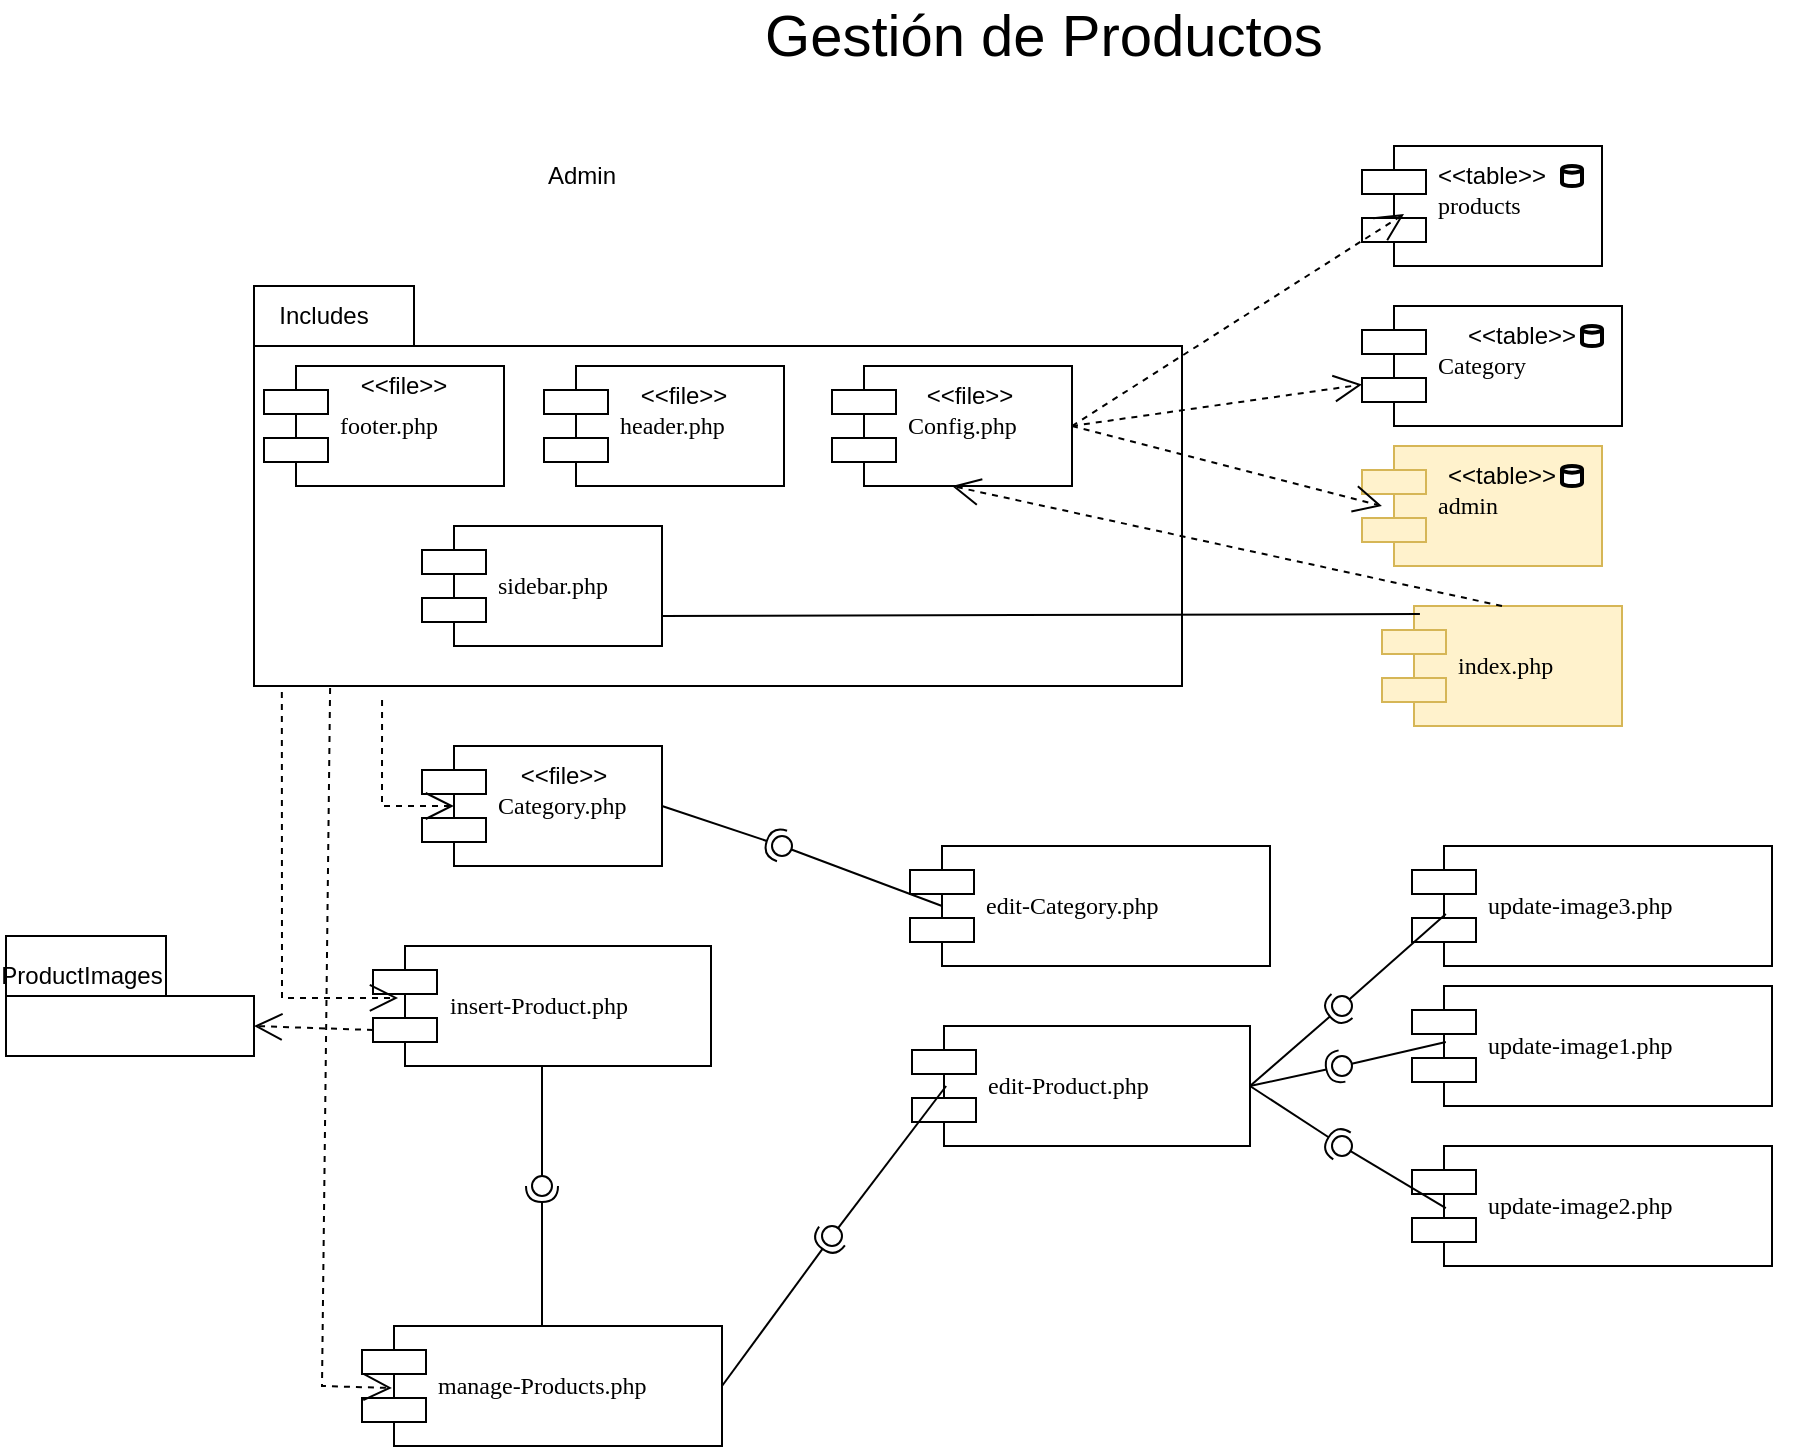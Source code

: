 <mxfile version="22.0.8" type="github">
  <diagram name="Página-1" id="GMEsVAINNBaTcpao7fsB">
    <mxGraphModel dx="1707" dy="1647" grid="1" gridSize="10" guides="1" tooltips="1" connect="1" arrows="1" fold="1" page="1" pageScale="1" pageWidth="827" pageHeight="1169" math="0" shadow="0">
      <root>
        <mxCell id="0" />
        <mxCell id="1" parent="0" />
        <mxCell id="oqwPhSUPqJG5sDOOm7o7-72" value="" style="shape=folder;fontStyle=1;tabWidth=80;tabHeight=30;tabPosition=left;html=1;boundedLbl=1;whiteSpace=wrap;" parent="1" vertex="1">
          <mxGeometry x="56" y="140" width="464" height="200" as="geometry" />
        </mxCell>
        <mxCell id="oqwPhSUPqJG5sDOOm7o7-74" value="&lt;font style=&quot;vertical-align: inherit;&quot;&gt;&lt;font style=&quot;vertical-align: inherit;&quot;&gt;Includes&lt;/font&gt;&lt;/font&gt;" style="text;html=1;strokeColor=none;fillColor=none;align=center;verticalAlign=middle;whiteSpace=wrap;rounded=0;" parent="1" vertex="1">
          <mxGeometry x="61" y="140" width="60" height="30" as="geometry" />
        </mxCell>
        <mxCell id="oqwPhSUPqJG5sDOOm7o7-75" value="footer.php" style="shape=component;align=left;spacingLeft=36;rounded=0;shadow=0;comic=0;labelBackgroundColor=none;strokeWidth=1;fontFamily=Verdana;fontSize=12;html=1;" parent="1" vertex="1">
          <mxGeometry x="61" y="180" width="120" height="60" as="geometry" />
        </mxCell>
        <mxCell id="oqwPhSUPqJG5sDOOm7o7-76" value="header.php" style="shape=component;align=left;spacingLeft=36;rounded=0;shadow=0;comic=0;labelBackgroundColor=none;strokeWidth=1;fontFamily=Verdana;fontSize=12;html=1;" parent="1" vertex="1">
          <mxGeometry x="201" y="180" width="120" height="60" as="geometry" />
        </mxCell>
        <mxCell id="oqwPhSUPqJG5sDOOm7o7-81" value="&amp;lt;&amp;lt;file&amp;gt;&amp;gt;" style="text;html=1;strokeColor=none;fillColor=none;align=center;verticalAlign=middle;whiteSpace=wrap;rounded=0;" parent="1" vertex="1">
          <mxGeometry x="101" y="180" width="60" height="20" as="geometry" />
        </mxCell>
        <mxCell id="oqwPhSUPqJG5sDOOm7o7-82" value="products" style="shape=component;align=left;spacingLeft=36;rounded=0;shadow=0;comic=0;labelBackgroundColor=none;strokeWidth=1;fontFamily=Verdana;fontSize=12;html=1;" parent="1" vertex="1">
          <mxGeometry x="610" y="70" width="120" height="60" as="geometry" />
        </mxCell>
        <mxCell id="oqwPhSUPqJG5sDOOm7o7-83" value="Category" style="shape=component;align=left;spacingLeft=36;rounded=0;shadow=0;comic=0;labelBackgroundColor=none;strokeWidth=1;fontFamily=Verdana;fontSize=12;html=1;" parent="1" vertex="1">
          <mxGeometry x="610" y="150" width="130" height="60" as="geometry" />
        </mxCell>
        <mxCell id="oqwPhSUPqJG5sDOOm7o7-89" value="&amp;lt;&amp;lt;table&amp;gt;&amp;gt;" style="text;html=1;strokeColor=none;fillColor=none;align=center;verticalAlign=middle;whiteSpace=wrap;rounded=0;" parent="1" vertex="1">
          <mxGeometry x="645" y="70" width="60" height="30" as="geometry" />
        </mxCell>
        <mxCell id="oqwPhSUPqJG5sDOOm7o7-90" value="&amp;lt;&amp;lt;file&amp;gt;&amp;gt;" style="text;html=1;strokeColor=none;fillColor=none;align=center;verticalAlign=middle;whiteSpace=wrap;rounded=0;" parent="1" vertex="1">
          <mxGeometry x="241" y="180" width="60" height="30" as="geometry" />
        </mxCell>
        <mxCell id="oqwPhSUPqJG5sDOOm7o7-98" value="" style="strokeWidth=2;html=1;shape=mxgraph.flowchart.database;whiteSpace=wrap;" parent="1" vertex="1">
          <mxGeometry x="710" y="80" width="10" height="10" as="geometry" />
        </mxCell>
        <mxCell id="oqwPhSUPqJG5sDOOm7o7-99" value="Gestión de Productos" style="text;html=1;strokeColor=none;fillColor=none;align=center;verticalAlign=middle;whiteSpace=wrap;rounded=0;fontSize=29;" parent="1" vertex="1">
          <mxGeometry x="241" width="420" height="30" as="geometry" />
        </mxCell>
        <mxCell id="oqwPhSUPqJG5sDOOm7o7-100" value="index.php" style="shape=component;align=left;spacingLeft=36;rounded=0;shadow=0;comic=0;labelBackgroundColor=none;strokeWidth=1;fontFamily=Verdana;fontSize=12;html=1;fillColor=#fff2cc;strokeColor=#d6b656;" parent="1" vertex="1">
          <mxGeometry x="620" y="300" width="120" height="60" as="geometry" />
        </mxCell>
        <mxCell id="oqwPhSUPqJG5sDOOm7o7-102" value="admin" style="shape=component;align=left;spacingLeft=36;rounded=0;shadow=0;comic=0;labelBackgroundColor=none;strokeWidth=1;fontFamily=Verdana;fontSize=12;html=1;fillColor=#fff2cc;strokeColor=#d6b656;" parent="1" vertex="1">
          <mxGeometry x="610" y="220" width="120" height="60" as="geometry" />
        </mxCell>
        <mxCell id="oqwPhSUPqJG5sDOOm7o7-103" value="&amp;lt;&amp;lt;table&amp;gt;&amp;gt;" style="text;html=1;strokeColor=none;fillColor=none;align=center;verticalAlign=middle;whiteSpace=wrap;rounded=0;" parent="1" vertex="1">
          <mxGeometry x="650" y="220" width="60" height="30" as="geometry" />
        </mxCell>
        <mxCell id="oqwPhSUPqJG5sDOOm7o7-104" value="" style="ellipse;whiteSpace=wrap;html=1;align=center;aspect=fixed;fillColor=none;strokeColor=none;resizable=0;perimeter=centerPerimeter;rotatable=0;allowArrows=0;points=[];outlineConnect=1;" parent="1" vertex="1">
          <mxGeometry x="815" y="490" width="10" height="10" as="geometry" />
        </mxCell>
        <mxCell id="oqwPhSUPqJG5sDOOm7o7-108" value="" style="strokeWidth=2;html=1;shape=mxgraph.flowchart.database;whiteSpace=wrap;" parent="1" vertex="1">
          <mxGeometry x="710" y="230" width="10" height="10" as="geometry" />
        </mxCell>
        <mxCell id="oqwPhSUPqJG5sDOOm7o7-141" value="" style="shape=folder;fontStyle=1;tabWidth=80;tabHeight=30;tabPosition=left;html=1;boundedLbl=1;whiteSpace=wrap;" parent="1" vertex="1">
          <mxGeometry x="-68" y="465" width="124" height="60" as="geometry" />
        </mxCell>
        <mxCell id="oqwPhSUPqJG5sDOOm7o7-142" value="&lt;font style=&quot;vertical-align: inherit;&quot;&gt;&lt;font style=&quot;vertical-align: inherit;&quot;&gt;ProductImages&lt;/font&gt;&lt;/font&gt;" style="text;html=1;strokeColor=none;fillColor=none;align=center;verticalAlign=middle;whiteSpace=wrap;rounded=0;" parent="1" vertex="1">
          <mxGeometry x="-60" y="470" width="60" height="30" as="geometry" />
        </mxCell>
        <mxCell id="oqwPhSUPqJG5sDOOm7o7-143" value="Config.php" style="shape=component;align=left;spacingLeft=36;rounded=0;shadow=0;comic=0;labelBackgroundColor=none;strokeWidth=1;fontFamily=Verdana;fontSize=12;html=1;" parent="1" vertex="1">
          <mxGeometry x="345" y="180" width="120" height="60" as="geometry" />
        </mxCell>
        <mxCell id="oqwPhSUPqJG5sDOOm7o7-147" value="&amp;lt;&amp;lt;file&amp;gt;&amp;gt;" style="text;html=1;strokeColor=none;fillColor=none;align=center;verticalAlign=middle;whiteSpace=wrap;rounded=0;" parent="1" vertex="1">
          <mxGeometry x="384" y="180" width="60" height="30" as="geometry" />
        </mxCell>
        <mxCell id="oqwPhSUPqJG5sDOOm7o7-148" value="&amp;lt;&amp;lt;table&amp;gt;&amp;gt;" style="text;html=1;strokeColor=none;fillColor=none;align=center;verticalAlign=middle;whiteSpace=wrap;rounded=0;" parent="1" vertex="1">
          <mxGeometry x="660" y="150" width="60" height="30" as="geometry" />
        </mxCell>
        <mxCell id="oqwPhSUPqJG5sDOOm7o7-150" value="" style="strokeWidth=2;html=1;shape=mxgraph.flowchart.database;whiteSpace=wrap;" parent="1" vertex="1">
          <mxGeometry x="720" y="160" width="10" height="10" as="geometry" />
        </mxCell>
        <mxCell id="oqwPhSUPqJG5sDOOm7o7-159" value="" style="endArrow=open;endSize=12;dashed=1;html=1;rounded=0;exitX=1;exitY=0.5;exitDx=0;exitDy=0;entryX=0.083;entryY=0.5;entryDx=0;entryDy=0;entryPerimeter=0;" parent="1" source="oqwPhSUPqJG5sDOOm7o7-143" target="oqwPhSUPqJG5sDOOm7o7-102" edge="1">
          <mxGeometry width="160" relative="1" as="geometry">
            <mxPoint x="506" y="441.98" as="sourcePoint" />
            <mxPoint x="261" y="470" as="targetPoint" />
          </mxGeometry>
        </mxCell>
        <mxCell id="oqwPhSUPqJG5sDOOm7o7-160" value="" style="endArrow=open;endSize=12;dashed=1;html=1;rounded=0;exitX=1;exitY=0.5;exitDx=0;exitDy=0;" parent="1" source="oqwPhSUPqJG5sDOOm7o7-143" target="oqwPhSUPqJG5sDOOm7o7-83" edge="1">
          <mxGeometry width="160" relative="1" as="geometry">
            <mxPoint x="475" y="220" as="sourcePoint" />
            <mxPoint x="630" y="260" as="targetPoint" />
          </mxGeometry>
        </mxCell>
        <mxCell id="oqwPhSUPqJG5sDOOm7o7-161" value="" style="endArrow=open;endSize=12;dashed=1;html=1;rounded=0;exitX=1;exitY=0.5;exitDx=0;exitDy=0;entryX=0.175;entryY=0.567;entryDx=0;entryDy=0;entryPerimeter=0;" parent="1" source="oqwPhSUPqJG5sDOOm7o7-143" target="oqwPhSUPqJG5sDOOm7o7-82" edge="1">
          <mxGeometry width="160" relative="1" as="geometry">
            <mxPoint x="485" y="230" as="sourcePoint" />
            <mxPoint x="640" y="270" as="targetPoint" />
          </mxGeometry>
        </mxCell>
        <mxCell id="oqwPhSUPqJG5sDOOm7o7-162" value="&lt;font style=&quot;vertical-align: inherit;&quot;&gt;&lt;font style=&quot;vertical-align: inherit;&quot;&gt;Admin&lt;/font&gt;&lt;/font&gt;" style="text;html=1;strokeColor=none;fillColor=none;align=center;verticalAlign=middle;whiteSpace=wrap;rounded=0;" parent="1" vertex="1">
          <mxGeometry x="190" y="70" width="60" height="30" as="geometry" />
        </mxCell>
        <mxCell id="oqwPhSUPqJG5sDOOm7o7-164" value="Category.php" style="shape=component;align=left;spacingLeft=36;rounded=0;shadow=0;comic=0;labelBackgroundColor=none;strokeWidth=1;fontFamily=Verdana;fontSize=12;html=1;" parent="1" vertex="1">
          <mxGeometry x="140" y="370" width="120" height="60" as="geometry" />
        </mxCell>
        <mxCell id="oqwPhSUPqJG5sDOOm7o7-165" value="insert-Product.php" style="shape=component;align=left;spacingLeft=36;rounded=0;shadow=0;comic=0;labelBackgroundColor=none;strokeWidth=1;fontFamily=Verdana;fontSize=12;html=1;" parent="1" vertex="1">
          <mxGeometry x="115.5" y="470" width="169" height="60" as="geometry" />
        </mxCell>
        <mxCell id="oqwPhSUPqJG5sDOOm7o7-166" value="edit-Product.php" style="shape=component;align=left;spacingLeft=36;rounded=0;shadow=0;comic=0;labelBackgroundColor=none;strokeWidth=1;fontFamily=Verdana;fontSize=12;html=1;" parent="1" vertex="1">
          <mxGeometry x="385" y="510" width="169" height="60" as="geometry" />
        </mxCell>
        <mxCell id="oqwPhSUPqJG5sDOOm7o7-167" value="manage-Products.php" style="shape=component;align=left;spacingLeft=36;rounded=0;shadow=0;comic=0;labelBackgroundColor=none;strokeWidth=1;fontFamily=Verdana;fontSize=12;html=1;" parent="1" vertex="1">
          <mxGeometry x="110" y="660" width="180" height="60" as="geometry" />
        </mxCell>
        <mxCell id="oqwPhSUPqJG5sDOOm7o7-168" value="edit-Category.php" style="shape=component;align=left;spacingLeft=36;rounded=0;shadow=0;comic=0;labelBackgroundColor=none;strokeWidth=1;fontFamily=Verdana;fontSize=12;html=1;" parent="1" vertex="1">
          <mxGeometry x="384" y="420" width="180" height="60" as="geometry" />
        </mxCell>
        <mxCell id="oqwPhSUPqJG5sDOOm7o7-169" value="update-image1.php" style="shape=component;align=left;spacingLeft=36;rounded=0;shadow=0;comic=0;labelBackgroundColor=none;strokeWidth=1;fontFamily=Verdana;fontSize=12;html=1;" parent="1" vertex="1">
          <mxGeometry x="635" y="490" width="180" height="60" as="geometry" />
        </mxCell>
        <mxCell id="oqwPhSUPqJG5sDOOm7o7-170" value="update-image2.php" style="shape=component;align=left;spacingLeft=36;rounded=0;shadow=0;comic=0;labelBackgroundColor=none;strokeWidth=1;fontFamily=Verdana;fontSize=12;html=1;" parent="1" vertex="1">
          <mxGeometry x="635" y="570" width="180" height="60" as="geometry" />
        </mxCell>
        <mxCell id="oqwPhSUPqJG5sDOOm7o7-171" value="update-image3.php" style="shape=component;align=left;spacingLeft=36;rounded=0;shadow=0;comic=0;labelBackgroundColor=none;strokeWidth=1;fontFamily=Verdana;fontSize=12;html=1;" parent="1" vertex="1">
          <mxGeometry x="635" y="420" width="180" height="60" as="geometry" />
        </mxCell>
        <mxCell id="3F5nWW7DroaDHCYguj-d-1" value="" style="endArrow=open;endSize=12;dashed=1;html=1;rounded=0;exitX=0.5;exitY=0;exitDx=0;exitDy=0;entryX=0.5;entryY=1;entryDx=0;entryDy=0;" edge="1" parent="1" source="oqwPhSUPqJG5sDOOm7o7-100" target="oqwPhSUPqJG5sDOOm7o7-143">
          <mxGeometry width="160" relative="1" as="geometry">
            <mxPoint x="475" y="220" as="sourcePoint" />
            <mxPoint x="630" y="260" as="targetPoint" />
          </mxGeometry>
        </mxCell>
        <mxCell id="3F5nWW7DroaDHCYguj-d-2" value="sidebar.php" style="shape=component;align=left;spacingLeft=36;rounded=0;shadow=0;comic=0;labelBackgroundColor=none;strokeWidth=1;fontFamily=Verdana;fontSize=12;html=1;" vertex="1" parent="1">
          <mxGeometry x="140" y="260" width="120" height="60" as="geometry" />
        </mxCell>
        <mxCell id="3F5nWW7DroaDHCYguj-d-8" value="" style="endArrow=none;html=1;rounded=0;entryX=0.158;entryY=0.067;entryDx=0;entryDy=0;exitX=1;exitY=0.75;exitDx=0;exitDy=0;entryPerimeter=0;" edge="1" parent="1" source="3F5nWW7DroaDHCYguj-d-2" target="oqwPhSUPqJG5sDOOm7o7-100">
          <mxGeometry width="50" height="50" relative="1" as="geometry">
            <mxPoint x="107" y="390" as="sourcePoint" />
            <mxPoint x="210" y="330" as="targetPoint" />
          </mxGeometry>
        </mxCell>
        <mxCell id="3F5nWW7DroaDHCYguj-d-20" value="" style="rounded=0;orthogonalLoop=1;jettySize=auto;html=1;endArrow=halfCircle;endFill=0;endSize=6;strokeWidth=1;sketch=0;exitX=1;exitY=0.5;exitDx=0;exitDy=0;" edge="1" parent="1" source="oqwPhSUPqJG5sDOOm7o7-166">
          <mxGeometry relative="1" as="geometry">
            <mxPoint x="400" y="445" as="sourcePoint" />
            <mxPoint x="600" y="500" as="targetPoint" />
          </mxGeometry>
        </mxCell>
        <mxCell id="3F5nWW7DroaDHCYguj-d-21" value="" style="rounded=0;orthogonalLoop=1;jettySize=auto;html=1;endArrow=oval;endFill=0;sketch=0;sourcePerimeterSpacing=0;targetPerimeterSpacing=0;endSize=10;exitX=0.094;exitY=0.567;exitDx=0;exitDy=0;exitPerimeter=0;" edge="1" parent="1" source="oqwPhSUPqJG5sDOOm7o7-171">
          <mxGeometry relative="1" as="geometry">
            <mxPoint x="360" y="445" as="sourcePoint" />
            <mxPoint x="600" y="500" as="targetPoint" />
          </mxGeometry>
        </mxCell>
        <mxCell id="3F5nWW7DroaDHCYguj-d-22" value="" style="ellipse;whiteSpace=wrap;html=1;align=center;aspect=fixed;fillColor=none;strokeColor=none;resizable=0;perimeter=centerPerimeter;rotatable=0;allowArrows=0;points=[];outlineConnect=1;" vertex="1" parent="1">
          <mxGeometry x="375" y="440" width="10" height="10" as="geometry" />
        </mxCell>
        <mxCell id="3F5nWW7DroaDHCYguj-d-23" value="" style="rounded=0;orthogonalLoop=1;jettySize=auto;html=1;endArrow=halfCircle;endFill=0;endSize=6;strokeWidth=1;sketch=0;exitX=1;exitY=0.5;exitDx=0;exitDy=0;" edge="1" parent="1" source="oqwPhSUPqJG5sDOOm7o7-166">
          <mxGeometry relative="1" as="geometry">
            <mxPoint x="400" y="445" as="sourcePoint" />
            <mxPoint x="600" y="530" as="targetPoint" />
          </mxGeometry>
        </mxCell>
        <mxCell id="3F5nWW7DroaDHCYguj-d-24" value="" style="rounded=0;orthogonalLoop=1;jettySize=auto;html=1;endArrow=oval;endFill=0;sketch=0;sourcePerimeterSpacing=0;targetPerimeterSpacing=0;endSize=10;exitX=0.094;exitY=0.467;exitDx=0;exitDy=0;exitPerimeter=0;" edge="1" parent="1" source="oqwPhSUPqJG5sDOOm7o7-169">
          <mxGeometry relative="1" as="geometry">
            <mxPoint x="360" y="445" as="sourcePoint" />
            <mxPoint x="600" y="530" as="targetPoint" />
          </mxGeometry>
        </mxCell>
        <mxCell id="3F5nWW7DroaDHCYguj-d-25" value="" style="ellipse;whiteSpace=wrap;html=1;align=center;aspect=fixed;fillColor=none;strokeColor=none;resizable=0;perimeter=centerPerimeter;rotatable=0;allowArrows=0;points=[];outlineConnect=1;" vertex="1" parent="1">
          <mxGeometry x="375" y="440" width="10" height="10" as="geometry" />
        </mxCell>
        <mxCell id="3F5nWW7DroaDHCYguj-d-26" value="" style="rounded=0;orthogonalLoop=1;jettySize=auto;html=1;endArrow=halfCircle;endFill=0;endSize=6;strokeWidth=1;sketch=0;exitX=1;exitY=0.5;exitDx=0;exitDy=0;" edge="1" parent="1" source="oqwPhSUPqJG5sDOOm7o7-166">
          <mxGeometry relative="1" as="geometry">
            <mxPoint x="400" y="445" as="sourcePoint" />
            <mxPoint x="600" y="570" as="targetPoint" />
          </mxGeometry>
        </mxCell>
        <mxCell id="3F5nWW7DroaDHCYguj-d-27" value="" style="rounded=0;orthogonalLoop=1;jettySize=auto;html=1;endArrow=oval;endFill=0;sketch=0;sourcePerimeterSpacing=0;targetPerimeterSpacing=0;endSize=10;exitX=0.094;exitY=0.517;exitDx=0;exitDy=0;exitPerimeter=0;" edge="1" parent="1" source="oqwPhSUPqJG5sDOOm7o7-170">
          <mxGeometry relative="1" as="geometry">
            <mxPoint x="360" y="445" as="sourcePoint" />
            <mxPoint x="600" y="570" as="targetPoint" />
          </mxGeometry>
        </mxCell>
        <mxCell id="3F5nWW7DroaDHCYguj-d-28" value="" style="ellipse;whiteSpace=wrap;html=1;align=center;aspect=fixed;fillColor=none;strokeColor=none;resizable=0;perimeter=centerPerimeter;rotatable=0;allowArrows=0;points=[];outlineConnect=1;" vertex="1" parent="1">
          <mxGeometry x="375" y="440" width="10" height="10" as="geometry" />
        </mxCell>
        <mxCell id="3F5nWW7DroaDHCYguj-d-29" value="" style="rounded=0;orthogonalLoop=1;jettySize=auto;html=1;endArrow=halfCircle;endFill=0;endSize=6;strokeWidth=1;sketch=0;exitX=1;exitY=0.5;exitDx=0;exitDy=0;" edge="1" parent="1" source="oqwPhSUPqJG5sDOOm7o7-164">
          <mxGeometry relative="1" as="geometry">
            <mxPoint x="400" y="445" as="sourcePoint" />
            <mxPoint x="320" y="420" as="targetPoint" />
          </mxGeometry>
        </mxCell>
        <mxCell id="3F5nWW7DroaDHCYguj-d-30" value="" style="rounded=0;orthogonalLoop=1;jettySize=auto;html=1;endArrow=oval;endFill=0;sketch=0;sourcePerimeterSpacing=0;targetPerimeterSpacing=0;endSize=10;exitX=0.089;exitY=0.5;exitDx=0;exitDy=0;exitPerimeter=0;" edge="1" parent="1" source="oqwPhSUPqJG5sDOOm7o7-168">
          <mxGeometry relative="1" as="geometry">
            <mxPoint x="360" y="445" as="sourcePoint" />
            <mxPoint x="320" y="420" as="targetPoint" />
          </mxGeometry>
        </mxCell>
        <mxCell id="3F5nWW7DroaDHCYguj-d-31" value="" style="ellipse;whiteSpace=wrap;html=1;align=center;aspect=fixed;fillColor=none;strokeColor=none;resizable=0;perimeter=centerPerimeter;rotatable=0;allowArrows=0;points=[];outlineConnect=1;" vertex="1" parent="1">
          <mxGeometry x="375" y="440" width="10" height="10" as="geometry" />
        </mxCell>
        <mxCell id="3F5nWW7DroaDHCYguj-d-32" value="" style="rounded=0;orthogonalLoop=1;jettySize=auto;html=1;endArrow=halfCircle;endFill=0;endSize=6;strokeWidth=1;sketch=0;exitX=1;exitY=0.5;exitDx=0;exitDy=0;entryX=0.2;entryY=0.4;entryDx=0;entryDy=0;entryPerimeter=0;" edge="1" target="3F5nWW7DroaDHCYguj-d-34" parent="1" source="oqwPhSUPqJG5sDOOm7o7-167">
          <mxGeometry relative="1" as="geometry">
            <mxPoint x="390" y="575" as="sourcePoint" />
            <mxPoint x="360" y="560" as="targetPoint" />
          </mxGeometry>
        </mxCell>
        <mxCell id="3F5nWW7DroaDHCYguj-d-33" value="" style="rounded=0;orthogonalLoop=1;jettySize=auto;html=1;endArrow=oval;endFill=0;sketch=0;sourcePerimeterSpacing=0;targetPerimeterSpacing=0;endSize=10;exitX=0.101;exitY=0.5;exitDx=0;exitDy=0;exitPerimeter=0;entryX=0;entryY=0.2;entryDx=0;entryDy=0;entryPerimeter=0;" edge="1" target="3F5nWW7DroaDHCYguj-d-34" parent="1" source="oqwPhSUPqJG5sDOOm7o7-166">
          <mxGeometry relative="1" as="geometry">
            <mxPoint x="350" y="575" as="sourcePoint" />
            <mxPoint x="360" y="560" as="targetPoint" />
          </mxGeometry>
        </mxCell>
        <mxCell id="3F5nWW7DroaDHCYguj-d-34" value="" style="ellipse;whiteSpace=wrap;html=1;align=center;aspect=fixed;fillColor=none;strokeColor=none;resizable=0;perimeter=centerPerimeter;rotatable=0;allowArrows=0;points=[];outlineConnect=1;" vertex="1" parent="1">
          <mxGeometry x="340" y="610" width="10" height="10" as="geometry" />
        </mxCell>
        <mxCell id="3F5nWW7DroaDHCYguj-d-35" value="" style="rounded=0;orthogonalLoop=1;jettySize=auto;html=1;endArrow=halfCircle;endFill=0;endSize=6;strokeWidth=1;sketch=0;exitX=0.5;exitY=0;exitDx=0;exitDy=0;" edge="1" parent="1" source="oqwPhSUPqJG5sDOOm7o7-167">
          <mxGeometry relative="1" as="geometry">
            <mxPoint x="390" y="575" as="sourcePoint" />
            <mxPoint x="200" y="590" as="targetPoint" />
          </mxGeometry>
        </mxCell>
        <mxCell id="3F5nWW7DroaDHCYguj-d-39" value="" style="ellipse;whiteSpace=wrap;html=1;align=center;aspect=fixed;fillColor=none;strokeColor=none;resizable=0;perimeter=centerPerimeter;rotatable=0;allowArrows=0;points=[];outlineConnect=1;" vertex="1" parent="1">
          <mxGeometry x="364" y="570" width="10" height="10" as="geometry" />
        </mxCell>
        <mxCell id="3F5nWW7DroaDHCYguj-d-40" value="" style="rounded=0;orthogonalLoop=1;jettySize=auto;html=1;endArrow=oval;endFill=0;sketch=0;sourcePerimeterSpacing=0;targetPerimeterSpacing=0;endSize=10;exitX=0.5;exitY=1;exitDx=0;exitDy=0;" edge="1" parent="1" source="oqwPhSUPqJG5sDOOm7o7-165">
          <mxGeometry relative="1" as="geometry">
            <mxPoint x="412" y="550" as="sourcePoint" />
            <mxPoint x="200" y="590" as="targetPoint" />
          </mxGeometry>
        </mxCell>
        <mxCell id="3F5nWW7DroaDHCYguj-d-42" value="&amp;lt;&amp;lt;file&amp;gt;&amp;gt;" style="text;html=1;strokeColor=none;fillColor=none;align=center;verticalAlign=middle;whiteSpace=wrap;rounded=0;" vertex="1" parent="1">
          <mxGeometry x="181" y="370" width="60" height="30" as="geometry" />
        </mxCell>
        <mxCell id="3F5nWW7DroaDHCYguj-d-43" value="" style="endArrow=open;endSize=12;dashed=1;html=1;rounded=0;exitX=0.03;exitY=1.015;exitDx=0;exitDy=0;entryX=0.074;entryY=0.433;entryDx=0;entryDy=0;entryPerimeter=0;exitPerimeter=0;" edge="1" parent="1" source="oqwPhSUPqJG5sDOOm7o7-72" target="oqwPhSUPqJG5sDOOm7o7-165">
          <mxGeometry width="160" relative="1" as="geometry">
            <mxPoint x="690" y="310" as="sourcePoint" />
            <mxPoint x="415" y="250" as="targetPoint" />
            <Array as="points">
              <mxPoint x="70" y="496" />
            </Array>
          </mxGeometry>
        </mxCell>
        <mxCell id="3F5nWW7DroaDHCYguj-d-44" value="" style="endArrow=open;endSize=12;dashed=1;html=1;rounded=0;exitX=0.138;exitY=1.035;exitDx=0;exitDy=0;entryX=0.133;entryY=0.5;entryDx=0;entryDy=0;entryPerimeter=0;exitPerimeter=0;" edge="1" parent="1" source="oqwPhSUPqJG5sDOOm7o7-72" target="oqwPhSUPqJG5sDOOm7o7-164">
          <mxGeometry width="160" relative="1" as="geometry">
            <mxPoint x="700" y="320" as="sourcePoint" />
            <mxPoint x="425" y="260" as="targetPoint" />
            <Array as="points">
              <mxPoint x="120" y="400" />
            </Array>
          </mxGeometry>
        </mxCell>
        <mxCell id="3F5nWW7DroaDHCYguj-d-45" value="" style="endArrow=open;endSize=12;dashed=1;html=1;rounded=0;exitX=0.082;exitY=1.005;exitDx=0;exitDy=0;exitPerimeter=0;entryX=0.083;entryY=0.517;entryDx=0;entryDy=0;entryPerimeter=0;" edge="1" parent="1" source="oqwPhSUPqJG5sDOOm7o7-72" target="oqwPhSUPqJG5sDOOm7o7-167">
          <mxGeometry width="160" relative="1" as="geometry">
            <mxPoint x="710" y="330" as="sourcePoint" />
            <mxPoint x="260" y="560" as="targetPoint" />
            <Array as="points">
              <mxPoint x="90" y="690" />
            </Array>
          </mxGeometry>
        </mxCell>
        <mxCell id="3F5nWW7DroaDHCYguj-d-46" value="" style="endArrow=open;endSize=12;dashed=1;html=1;rounded=0;exitX=0;exitY=0.7;exitDx=0;exitDy=0;entryX=0;entryY=0;entryDx=124;entryDy=45;entryPerimeter=0;" edge="1" parent="1" source="oqwPhSUPqJG5sDOOm7o7-165" target="oqwPhSUPqJG5sDOOm7o7-141">
          <mxGeometry width="160" relative="1" as="geometry">
            <mxPoint x="720" y="340" as="sourcePoint" />
            <mxPoint x="445" y="280" as="targetPoint" />
          </mxGeometry>
        </mxCell>
      </root>
    </mxGraphModel>
  </diagram>
</mxfile>

